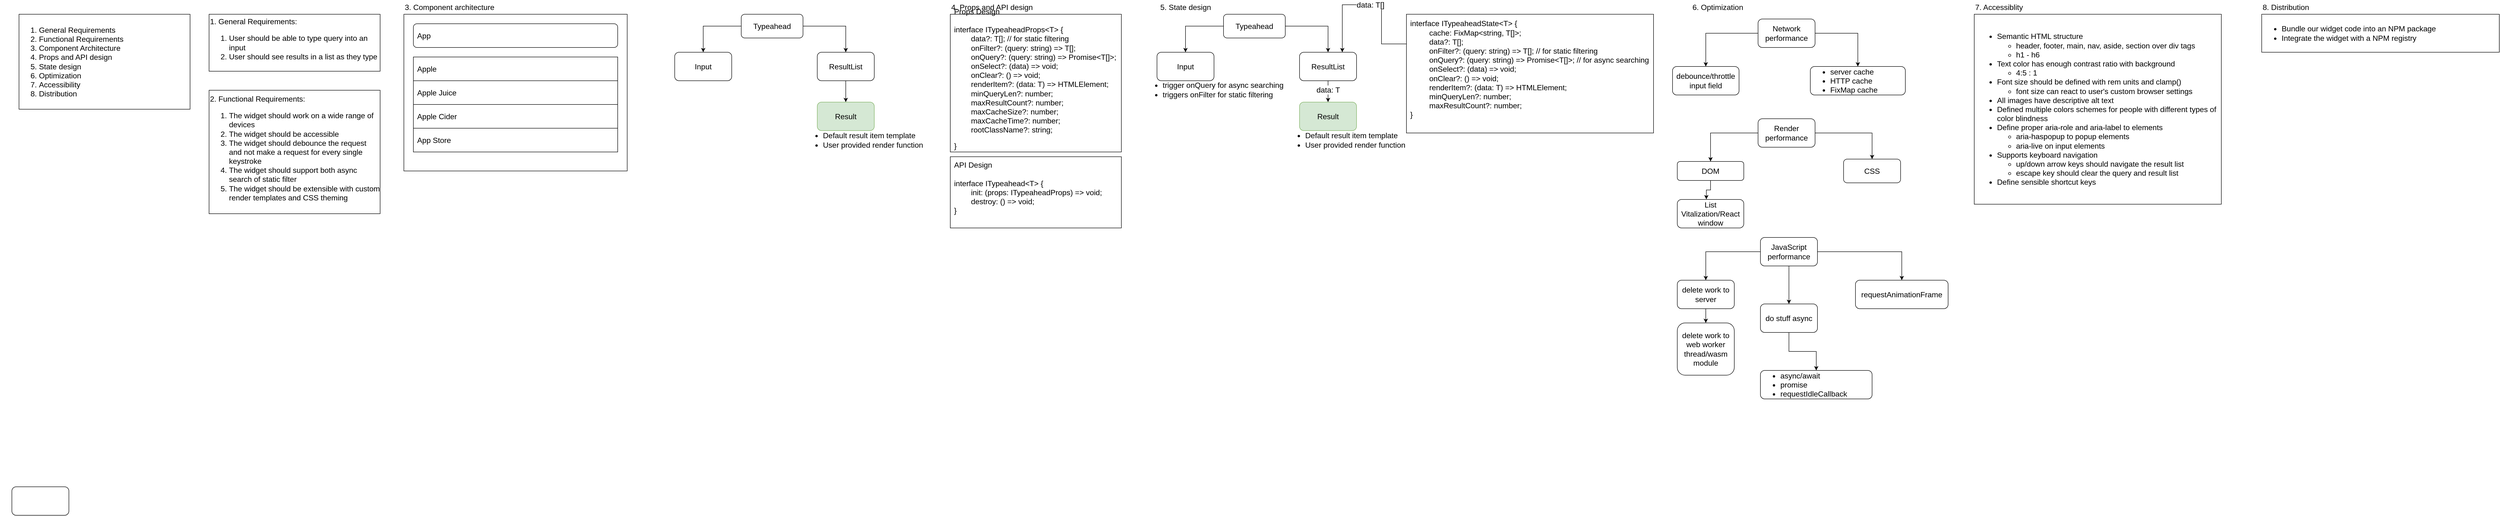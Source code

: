 <mxfile version="17.2.5" type="device"><diagram id="UNxkcg-eiFAhitbka780" name="Page-1"><mxGraphModel dx="1527" dy="1935" grid="1" gridSize="10" guides="1" tooltips="1" connect="1" arrows="1" fold="1" page="1" pageScale="1" pageWidth="850" pageHeight="1100" math="0" shadow="0"><root><mxCell id="0"/><mxCell id="1" parent="0"/><mxCell id="KUyl2at8376rGqMBMSnd-2" value="&lt;ol style=&quot;font-size: 16px&quot;&gt;&lt;li&gt;General Requirements&lt;/li&gt;&lt;li&gt;Functional Requirements&lt;/li&gt;&lt;li&gt;Component Architecture&lt;/li&gt;&lt;li&gt;Props and API design&lt;/li&gt;&lt;li&gt;State design&lt;/li&gt;&lt;li&gt;Optimization&lt;/li&gt;&lt;li&gt;Accessibility&lt;/li&gt;&lt;li&gt;Distribution&lt;/li&gt;&lt;/ol&gt;" style="rounded=0;whiteSpace=wrap;html=1;align=left;" vertex="1" parent="1"><mxGeometry x="40" y="-1040" width="360" height="200" as="geometry"/></mxCell><mxCell id="KUyl2at8376rGqMBMSnd-3" value="&lt;div style=&quot;font-size: 16px&quot;&gt;&lt;font style=&quot;font-size: 16px&quot;&gt;1. General Requirements:&lt;/font&gt;&lt;/div&gt;&lt;div style=&quot;font-size: 16px&quot;&gt;&lt;ol&gt;&lt;li&gt;&lt;span&gt;User should be able to type query into an input&lt;/span&gt;&lt;/li&gt;&lt;li&gt;&lt;span&gt;User should see results in a list as they type&lt;/span&gt;&lt;/li&gt;&lt;/ol&gt;&lt;/div&gt;" style="rounded=0;whiteSpace=wrap;html=1;align=left;" vertex="1" parent="1"><mxGeometry x="440" y="-1040" width="360" height="120" as="geometry"/></mxCell><mxCell id="KUyl2at8376rGqMBMSnd-4" value="&lt;div style=&quot;font-size: 16px&quot;&gt;&lt;font style=&quot;font-size: 16px&quot;&gt;2. Functional Requirements:&lt;/font&gt;&lt;/div&gt;&lt;div style=&quot;font-size: 16px&quot;&gt;&lt;ol&gt;&lt;li&gt;The widget should work on a wide range of devices&lt;/li&gt;&lt;li&gt;The widget should be accessible&lt;/li&gt;&lt;li&gt;The widget should debounce the request and not make a request for every single keystroke&lt;/li&gt;&lt;li&gt;The widget should support both async search of static filter&lt;/li&gt;&lt;li&gt;The widget should be extensible with custom render templates and CSS theming&lt;/li&gt;&lt;/ol&gt;&lt;/div&gt;" style="rounded=0;whiteSpace=wrap;html=1;align=left;" vertex="1" parent="1"><mxGeometry x="440" y="-880" width="360" height="260" as="geometry"/></mxCell><mxCell id="KUyl2at8376rGqMBMSnd-6" value="" style="rounded=0;whiteSpace=wrap;html=1;fontSize=16;" vertex="1" parent="1"><mxGeometry x="850" y="-1040" width="470" height="330" as="geometry"/></mxCell><mxCell id="KUyl2at8376rGqMBMSnd-7" value="App" style="rounded=1;whiteSpace=wrap;html=1;fontSize=16;align=left;spacing=8;" vertex="1" parent="1"><mxGeometry x="870" y="-1020" width="430" height="50" as="geometry"/></mxCell><mxCell id="KUyl2at8376rGqMBMSnd-8" value="" style="rounded=0;whiteSpace=wrap;html=1;fontSize=16;" vertex="1" parent="1"><mxGeometry x="870" y="-950" width="430" height="200" as="geometry"/></mxCell><mxCell id="KUyl2at8376rGqMBMSnd-9" value="Apple" style="rounded=0;whiteSpace=wrap;html=1;fontSize=16;align=left;spacing=8;" vertex="1" parent="1"><mxGeometry x="870" y="-950" width="430" height="50" as="geometry"/></mxCell><mxCell id="KUyl2at8376rGqMBMSnd-10" value="Apple Juice" style="rounded=0;whiteSpace=wrap;html=1;fontSize=16;align=left;spacing=8;" vertex="1" parent="1"><mxGeometry x="870" y="-900" width="430" height="50" as="geometry"/></mxCell><mxCell id="KUyl2at8376rGqMBMSnd-11" value="Apple Cider" style="rounded=0;whiteSpace=wrap;html=1;fontSize=16;align=left;spacing=8;" vertex="1" parent="1"><mxGeometry x="870" y="-850" width="430" height="50" as="geometry"/></mxCell><mxCell id="KUyl2at8376rGqMBMSnd-12" value="App Store" style="rounded=0;whiteSpace=wrap;html=1;fontSize=16;align=left;spacing=8;" vertex="1" parent="1"><mxGeometry x="870" y="-800" width="430" height="50" as="geometry"/></mxCell><mxCell id="KUyl2at8376rGqMBMSnd-13" value="3. Component architecture" style="text;html=1;strokeColor=none;fillColor=none;align=left;verticalAlign=middle;whiteSpace=wrap;rounded=0;fontSize=16;" vertex="1" parent="1"><mxGeometry x="850" y="-1070" width="230" height="30" as="geometry"/></mxCell><mxCell id="KUyl2at8376rGqMBMSnd-20" value="" style="whiteSpace=wrap;html=1;fontSize=16;rounded=1;" vertex="1" parent="1"><mxGeometry x="25" y="-45" width="120" height="60" as="geometry"/></mxCell><mxCell id="KUyl2at8376rGqMBMSnd-27" value="&lt;div&gt;&lt;span style=&quot;font-size: 16px&quot;&gt;Props Design&lt;/span&gt;&lt;/div&gt;&lt;div&gt;&lt;span style=&quot;font-size: 16px&quot;&gt;&lt;br&gt;&lt;/span&gt;&lt;/div&gt;&lt;div&gt;&lt;span style=&quot;font-size: 16px&quot;&gt;interface ITypeaheadProps&amp;lt;T&amp;gt; {&lt;/span&gt;&lt;/div&gt;&lt;div&gt;&lt;span style=&quot;font-size: 16px&quot;&gt;&lt;span style=&quot;white-space: pre&quot;&gt;&#9;&lt;/span&gt;data?: T[]; // for static filtering&lt;br&gt;&lt;/span&gt;&lt;/div&gt;&lt;div&gt;&lt;span style=&quot;font-size: 16px&quot;&gt;&lt;span style=&quot;white-space: pre&quot;&gt;&#9;&lt;/span&gt;onFilter?: (query: string) =&amp;gt; T[];&lt;br&gt;&lt;/span&gt;&lt;/div&gt;&lt;div&gt;&lt;span style=&quot;font-size: 16px&quot;&gt;&lt;span style=&quot;white-space: pre&quot;&gt;&#9;&lt;/span&gt;onQuery?: (query: string) =&amp;gt; Promise&amp;lt;T[]&amp;gt;;&lt;br&gt;&lt;/span&gt;&lt;/div&gt;&lt;div&gt;&lt;span style=&quot;font-size: 16px&quot;&gt;&lt;span style=&quot;white-space: pre&quot;&gt;&#9;&lt;/span&gt;onSelect?: (data) =&amp;gt; void;&lt;br&gt;&lt;/span&gt;&lt;/div&gt;&lt;div&gt;&lt;span style=&quot;font-size: 16px&quot;&gt;&lt;span style=&quot;white-space: pre&quot;&gt;&#9;&lt;/span&gt;onClear?: () =&amp;gt; void;&lt;br&gt;&lt;/span&gt;&lt;/div&gt;&lt;div&gt;&lt;span style=&quot;font-size: 16px&quot;&gt;&lt;span style=&quot;white-space: pre&quot;&gt;&#9;&lt;/span&gt;renderItem?: (data: T) =&amp;gt; HTMLElement;&lt;br&gt;&lt;/span&gt;&lt;/div&gt;&lt;div&gt;&lt;span style=&quot;font-size: 16px&quot;&gt;&lt;span style=&quot;white-space: pre&quot;&gt;&#9;&lt;/span&gt;minQueryLen?: number;&lt;br&gt;&lt;/span&gt;&lt;/div&gt;&lt;div&gt;&lt;span style=&quot;font-size: 16px&quot;&gt;&lt;span style=&quot;white-space: pre&quot;&gt;&#9;&lt;/span&gt;maxResultCount?: number;&lt;br&gt;&lt;/span&gt;&lt;/div&gt;&lt;div&gt;&lt;span style=&quot;font-size: 16px&quot;&gt;&lt;span style=&quot;white-space: pre&quot;&gt;&#9;&lt;/span&gt;maxCacheSize?: number;&lt;br&gt;&lt;/span&gt;&lt;/div&gt;&lt;div&gt;&lt;span style=&quot;font-size: 16px&quot;&gt;&lt;span style=&quot;white-space: pre&quot;&gt;&#9;&lt;/span&gt;maxCacheTime?: number;&lt;br&gt;&lt;/span&gt;&lt;/div&gt;&lt;div&gt;&lt;span style=&quot;font-size: 16px&quot;&gt;&lt;span style=&quot;white-space: pre&quot;&gt;&#9;&lt;/span&gt;rootClassName?: string;&lt;br&gt;&lt;/span&gt;&lt;/div&gt;&lt;div&gt;&lt;span style=&quot;white-space: pre&quot;&gt;&#9;&lt;span style=&quot;white-space: pre&quot;&gt;&#9;&lt;/span&gt;&lt;/span&gt;&lt;br&gt;&lt;/div&gt;&lt;div&gt;&lt;span style=&quot;font-size: 16px&quot;&gt;}&lt;/span&gt;&lt;/div&gt;&lt;div&gt;&lt;span style=&quot;font-size: 16px&quot;&gt;&lt;br&gt;&lt;/span&gt;&lt;/div&gt;" style="rounded=0;whiteSpace=wrap;html=1;align=left;spacing=8;" vertex="1" parent="1"><mxGeometry x="2000" y="-1040" width="360" height="290" as="geometry"/></mxCell><mxCell id="KUyl2at8376rGqMBMSnd-28" value="4. Props and API design" style="text;html=1;strokeColor=none;fillColor=none;align=left;verticalAlign=middle;whiteSpace=wrap;rounded=0;fontSize=16;" vertex="1" parent="1"><mxGeometry x="2000" y="-1070" width="230" height="30" as="geometry"/></mxCell><mxCell id="KUyl2at8376rGqMBMSnd-29" value="&lt;div&gt;&lt;span style=&quot;font-size: 16px&quot;&gt;API Design&lt;/span&gt;&lt;/div&gt;&lt;div&gt;&lt;span style=&quot;font-size: 16px&quot;&gt;&lt;br&gt;&lt;/span&gt;&lt;/div&gt;&lt;div&gt;&lt;span style=&quot;font-size: 16px&quot;&gt;interface ITypeahead&amp;lt;T&amp;gt; {&lt;/span&gt;&lt;/div&gt;&lt;div&gt;&lt;/div&gt;&lt;span style=&quot;font-size: 16px&quot;&gt;&lt;span style=&quot;white-space: pre&quot;&gt;&lt;span style=&quot;white-space: pre&quot;&gt;&#9;&lt;/span&gt;init: (props: ITypeaheadProps) =&amp;gt; void;&#9;&lt;/span&gt;&lt;br&gt;&lt;/span&gt;&lt;div&gt;&lt;span style=&quot;font-size: 16px&quot;&gt;&lt;span style=&quot;white-space: pre&quot;&gt;&#9;&lt;/span&gt;destroy: () =&amp;gt; void;&lt;br&gt;&lt;/span&gt;&lt;/div&gt;&lt;div&gt;&lt;span style=&quot;font-size: 16px&quot;&gt;}&lt;/span&gt;&lt;/div&gt;&lt;div&gt;&lt;span style=&quot;font-size: 16px&quot;&gt;&lt;br&gt;&lt;/span&gt;&lt;/div&gt;" style="rounded=0;whiteSpace=wrap;html=1;align=left;spacing=8;" vertex="1" parent="1"><mxGeometry x="2000" y="-740" width="360" height="150" as="geometry"/></mxCell><mxCell id="KUyl2at8376rGqMBMSnd-64" value="data: T[]" style="edgeStyle=orthogonalEdgeStyle;rounded=0;orthogonalLoop=1;jettySize=auto;html=1;exitX=0;exitY=0.25;exitDx=0;exitDy=0;entryX=0.75;entryY=0;entryDx=0;entryDy=0;fontSize=16;" edge="1" parent="1" source="KUyl2at8376rGqMBMSnd-30" target="KUyl2at8376rGqMBMSnd-57"><mxGeometry relative="1" as="geometry"/></mxCell><mxCell id="KUyl2at8376rGqMBMSnd-30" value="&lt;div&gt;&lt;span style=&quot;font-size: 16px&quot;&gt;interface ITypeaheadState&amp;lt;T&amp;gt; {&lt;/span&gt;&lt;/div&gt;&lt;blockquote style=&quot;margin: 0 0 0 40px ; border: none ; padding: 0px&quot;&gt;&lt;div&gt;&lt;span style=&quot;font-size: 16px&quot;&gt;cache: FixMap&amp;lt;string, T[]&amp;gt;;&lt;/span&gt;&lt;/div&gt;&lt;div&gt;&lt;span style=&quot;font-size: 16px&quot;&gt;data?: T[];&amp;nbsp;&lt;/span&gt;&lt;/div&gt;&lt;div&gt;&lt;span style=&quot;font-size: 16px&quot;&gt;onFilter?: (query: string) =&amp;gt; T[]; // for static filtering&lt;/span&gt;&lt;/div&gt;&lt;div&gt;&lt;span style=&quot;font-size: 16px&quot;&gt;onQuery?: (query: string) =&amp;gt; Promise&amp;lt;T[]&amp;gt;; // for async searching&lt;/span&gt;&lt;/div&gt;&lt;div&gt;&lt;div&gt;&lt;span style=&quot;font-size: 16px&quot;&gt;&lt;span&gt;&#9;&lt;/span&gt;onSelect?: (data) =&amp;gt; void;&lt;br&gt;&lt;/span&gt;&lt;/div&gt;&lt;div&gt;&lt;span style=&quot;font-size: 16px&quot;&gt;&lt;span&gt;&#9;&lt;/span&gt;onClear?: () =&amp;gt; void;&lt;/span&gt;&lt;/div&gt;&lt;/div&gt;&lt;div&gt;&lt;span style=&quot;font-size: 16px&quot;&gt;renderItem?: (data: T) =&amp;gt; HTMLElement;&lt;/span&gt;&lt;/div&gt;&lt;div&gt;&lt;span style=&quot;font-size: 16px&quot;&gt;minQueryLen?: number;&lt;/span&gt;&lt;/div&gt;&lt;div&gt;&lt;span style=&quot;font-size: 16px&quot;&gt;maxResultCount?: number;&lt;/span&gt;&lt;/div&gt;&lt;/blockquote&gt;&lt;div&gt;&lt;span style=&quot;font-size: 16px&quot;&gt;}&lt;/span&gt;&lt;/div&gt;&lt;div&gt;&lt;span style=&quot;font-size: 16px&quot;&gt;&lt;br&gt;&lt;/span&gt;&lt;/div&gt;" style="rounded=0;whiteSpace=wrap;html=1;align=left;spacing=8;" vertex="1" parent="1"><mxGeometry x="2960" y="-1040" width="520" height="250" as="geometry"/></mxCell><mxCell id="KUyl2at8376rGqMBMSnd-31" value="5. State design" style="text;html=1;strokeColor=none;fillColor=none;align=left;verticalAlign=middle;whiteSpace=wrap;rounded=0;fontSize=16;" vertex="1" parent="1"><mxGeometry x="2440" y="-1070" width="230" height="30" as="geometry"/></mxCell><mxCell id="KUyl2at8376rGqMBMSnd-51" value="" style="group" vertex="1" connectable="0" parent="1"/><mxCell id="KUyl2at8376rGqMBMSnd-52" value="" style="group" vertex="1" connectable="0" parent="1"><mxGeometry x="1420" y="-1040" width="540" height="280" as="geometry"/></mxCell><mxCell id="KUyl2at8376rGqMBMSnd-14" value="Typeahead" style="rounded=1;whiteSpace=wrap;html=1;fontSize=16;" vertex="1" parent="KUyl2at8376rGqMBMSnd-52"><mxGeometry x="140" width="130" height="50" as="geometry"/></mxCell><mxCell id="KUyl2at8376rGqMBMSnd-16" value="Input" style="whiteSpace=wrap;html=1;fontSize=16;rounded=1;" vertex="1" parent="KUyl2at8376rGqMBMSnd-52"><mxGeometry y="80" width="120" height="60" as="geometry"/></mxCell><mxCell id="KUyl2at8376rGqMBMSnd-17" value="" style="edgeStyle=orthogonalEdgeStyle;rounded=0;orthogonalLoop=1;jettySize=auto;html=1;fontSize=16;" edge="1" parent="KUyl2at8376rGqMBMSnd-52" source="KUyl2at8376rGqMBMSnd-14" target="KUyl2at8376rGqMBMSnd-16"><mxGeometry relative="1" as="geometry"/></mxCell><mxCell id="KUyl2at8376rGqMBMSnd-21" value="ResultList" style="whiteSpace=wrap;html=1;fontSize=16;rounded=1;" vertex="1" parent="KUyl2at8376rGqMBMSnd-52"><mxGeometry x="300" y="80" width="120" height="60" as="geometry"/></mxCell><mxCell id="KUyl2at8376rGqMBMSnd-22" value="" style="edgeStyle=orthogonalEdgeStyle;rounded=0;orthogonalLoop=1;jettySize=auto;html=1;fontSize=16;" edge="1" parent="KUyl2at8376rGqMBMSnd-52" source="KUyl2at8376rGqMBMSnd-14" target="KUyl2at8376rGqMBMSnd-21"><mxGeometry relative="1" as="geometry"/></mxCell><mxCell id="KUyl2at8376rGqMBMSnd-23" value="Result" style="whiteSpace=wrap;html=1;fontSize=16;rounded=1;fillColor=#d5e8d4;strokeColor=#82b366;" vertex="1" parent="KUyl2at8376rGqMBMSnd-52"><mxGeometry x="300" y="185" width="120" height="60" as="geometry"/></mxCell><mxCell id="KUyl2at8376rGqMBMSnd-24" value="" style="edgeStyle=orthogonalEdgeStyle;rounded=0;orthogonalLoop=1;jettySize=auto;html=1;fontSize=16;" edge="1" parent="KUyl2at8376rGqMBMSnd-52" source="KUyl2at8376rGqMBMSnd-21" target="KUyl2at8376rGqMBMSnd-23"><mxGeometry relative="1" as="geometry"/></mxCell><mxCell id="KUyl2at8376rGqMBMSnd-25" value="&lt;ul&gt;&lt;li&gt;Default result item template&lt;/li&gt;&lt;li&gt;User provided render function&lt;br&gt;&lt;/li&gt;&lt;/ul&gt;" style="text;html=1;strokeColor=none;fillColor=none;align=left;verticalAlign=middle;whiteSpace=wrap;rounded=0;fontSize=16;" vertex="1" parent="KUyl2at8376rGqMBMSnd-52"><mxGeometry x="270" y="250" width="270" height="30" as="geometry"/></mxCell><mxCell id="KUyl2at8376rGqMBMSnd-53" value="" style="group" vertex="1" connectable="0" parent="1"><mxGeometry x="2435" y="-1040" width="540" height="280" as="geometry"/></mxCell><mxCell id="KUyl2at8376rGqMBMSnd-54" value="Typeahead" style="rounded=1;whiteSpace=wrap;html=1;fontSize=16;" vertex="1" parent="KUyl2at8376rGqMBMSnd-53"><mxGeometry x="140" width="130" height="50" as="geometry"/></mxCell><mxCell id="KUyl2at8376rGqMBMSnd-55" value="Input" style="whiteSpace=wrap;html=1;fontSize=16;rounded=1;" vertex="1" parent="KUyl2at8376rGqMBMSnd-53"><mxGeometry y="80" width="120" height="60" as="geometry"/></mxCell><mxCell id="KUyl2at8376rGqMBMSnd-56" value="" style="edgeStyle=orthogonalEdgeStyle;rounded=0;orthogonalLoop=1;jettySize=auto;html=1;fontSize=16;" edge="1" parent="KUyl2at8376rGqMBMSnd-53" source="KUyl2at8376rGqMBMSnd-54" target="KUyl2at8376rGqMBMSnd-55"><mxGeometry relative="1" as="geometry"/></mxCell><mxCell id="KUyl2at8376rGqMBMSnd-57" value="ResultList" style="whiteSpace=wrap;html=1;fontSize=16;rounded=1;" vertex="1" parent="KUyl2at8376rGqMBMSnd-53"><mxGeometry x="300" y="80" width="120" height="60" as="geometry"/></mxCell><mxCell id="KUyl2at8376rGqMBMSnd-58" value="" style="edgeStyle=orthogonalEdgeStyle;rounded=0;orthogonalLoop=1;jettySize=auto;html=1;fontSize=16;" edge="1" parent="KUyl2at8376rGqMBMSnd-53" source="KUyl2at8376rGqMBMSnd-54" target="KUyl2at8376rGqMBMSnd-57"><mxGeometry relative="1" as="geometry"/></mxCell><mxCell id="KUyl2at8376rGqMBMSnd-59" value="Result" style="whiteSpace=wrap;html=1;fontSize=16;rounded=1;fillColor=#d5e8d4;strokeColor=#82b366;" vertex="1" parent="KUyl2at8376rGqMBMSnd-53"><mxGeometry x="300" y="185" width="120" height="60" as="geometry"/></mxCell><mxCell id="KUyl2at8376rGqMBMSnd-60" value="" style="edgeStyle=orthogonalEdgeStyle;rounded=0;orthogonalLoop=1;jettySize=auto;html=1;fontSize=16;" edge="1" parent="KUyl2at8376rGqMBMSnd-53" source="KUyl2at8376rGqMBMSnd-57" target="KUyl2at8376rGqMBMSnd-59"><mxGeometry relative="1" as="geometry"/></mxCell><mxCell id="KUyl2at8376rGqMBMSnd-65" value="data: T" style="edgeLabel;html=1;align=center;verticalAlign=middle;resizable=0;points=[];fontSize=16;" vertex="1" connectable="0" parent="KUyl2at8376rGqMBMSnd-60"><mxGeometry x="-0.178" relative="1" as="geometry"><mxPoint as="offset"/></mxGeometry></mxCell><mxCell id="KUyl2at8376rGqMBMSnd-61" value="&lt;ul&gt;&lt;li&gt;Default result item template&lt;/li&gt;&lt;li&gt;User provided render function&lt;br&gt;&lt;/li&gt;&lt;/ul&gt;" style="text;html=1;strokeColor=none;fillColor=none;align=left;verticalAlign=middle;whiteSpace=wrap;rounded=0;fontSize=16;" vertex="1" parent="KUyl2at8376rGqMBMSnd-53"><mxGeometry x="270" y="250" width="270" height="30" as="geometry"/></mxCell><mxCell id="KUyl2at8376rGqMBMSnd-66" value="&lt;ul&gt;&lt;li&gt;trigger onQuery for async searching&lt;/li&gt;&lt;li&gt;triggers onFilter for static filtering&lt;/li&gt;&lt;/ul&gt;" style="text;html=1;strokeColor=none;fillColor=none;align=left;verticalAlign=middle;whiteSpace=wrap;rounded=0;fontSize=16;" vertex="1" parent="KUyl2at8376rGqMBMSnd-53"><mxGeometry x="-30" y="144" width="330" height="30" as="geometry"/></mxCell><mxCell id="KUyl2at8376rGqMBMSnd-78" value="6. Optimization" style="text;html=1;strokeColor=none;fillColor=none;align=left;verticalAlign=middle;whiteSpace=wrap;rounded=0;fontSize=16;" vertex="1" parent="1"><mxGeometry x="3560" y="-1070" width="230" height="30" as="geometry"/></mxCell><mxCell id="KUyl2at8376rGqMBMSnd-81" value="" style="edgeStyle=orthogonalEdgeStyle;rounded=0;orthogonalLoop=1;jettySize=auto;html=1;fontSize=16;" edge="1" parent="1" source="KUyl2at8376rGqMBMSnd-79" target="KUyl2at8376rGqMBMSnd-80"><mxGeometry relative="1" as="geometry"/></mxCell><mxCell id="KUyl2at8376rGqMBMSnd-85" style="edgeStyle=orthogonalEdgeStyle;rounded=0;orthogonalLoop=1;jettySize=auto;html=1;exitX=1;exitY=0.5;exitDx=0;exitDy=0;fontSize=16;" edge="1" parent="1" source="KUyl2at8376rGqMBMSnd-79" target="KUyl2at8376rGqMBMSnd-82"><mxGeometry relative="1" as="geometry"/></mxCell><mxCell id="KUyl2at8376rGqMBMSnd-79" value="Network performance" style="rounded=1;whiteSpace=wrap;html=1;fontSize=16;" vertex="1" parent="1"><mxGeometry x="3700" y="-1030" width="120" height="60" as="geometry"/></mxCell><mxCell id="KUyl2at8376rGqMBMSnd-80" value="debounce/throttle input field" style="whiteSpace=wrap;html=1;fontSize=16;rounded=1;" vertex="1" parent="1"><mxGeometry x="3520" y="-930" width="140" height="60" as="geometry"/></mxCell><mxCell id="KUyl2at8376rGqMBMSnd-82" value="&lt;ul&gt;&lt;li&gt;server cache&lt;/li&gt;&lt;li&gt;HTTP cache&lt;/li&gt;&lt;li&gt;FixMap cache&lt;/li&gt;&lt;/ul&gt;" style="whiteSpace=wrap;html=1;fontSize=16;rounded=1;align=left;" vertex="1" parent="1"><mxGeometry x="3810" y="-930" width="200" height="60" as="geometry"/></mxCell><mxCell id="KUyl2at8376rGqMBMSnd-98" style="edgeStyle=orthogonalEdgeStyle;rounded=0;orthogonalLoop=1;jettySize=auto;html=1;exitX=0;exitY=0.5;exitDx=0;exitDy=0;entryX=0.5;entryY=0;entryDx=0;entryDy=0;fontSize=16;" edge="1" parent="1" source="KUyl2at8376rGqMBMSnd-86" target="KUyl2at8376rGqMBMSnd-91"><mxGeometry relative="1" as="geometry"/></mxCell><mxCell id="KUyl2at8376rGqMBMSnd-99" style="edgeStyle=orthogonalEdgeStyle;rounded=0;orthogonalLoop=1;jettySize=auto;html=1;exitX=1;exitY=0.5;exitDx=0;exitDy=0;fontSize=16;" edge="1" parent="1" source="KUyl2at8376rGqMBMSnd-86" target="KUyl2at8376rGqMBMSnd-94"><mxGeometry relative="1" as="geometry"/></mxCell><mxCell id="KUyl2at8376rGqMBMSnd-86" value="Render performance" style="rounded=1;whiteSpace=wrap;html=1;fontSize=16;" vertex="1" parent="1"><mxGeometry x="3700" y="-820" width="120" height="60" as="geometry"/></mxCell><mxCell id="KUyl2at8376rGqMBMSnd-89" value="List Vitalization/React window" style="whiteSpace=wrap;html=1;fontSize=16;rounded=1;" vertex="1" parent="1"><mxGeometry x="3530" y="-650" width="140" height="60" as="geometry"/></mxCell><mxCell id="KUyl2at8376rGqMBMSnd-92" style="edgeStyle=orthogonalEdgeStyle;rounded=0;orthogonalLoop=1;jettySize=auto;html=1;exitX=0.5;exitY=1;exitDx=0;exitDy=0;entryX=0.437;entryY=-0.005;entryDx=0;entryDy=0;entryPerimeter=0;fontSize=16;" edge="1" parent="1" source="KUyl2at8376rGqMBMSnd-91" target="KUyl2at8376rGqMBMSnd-89"><mxGeometry relative="1" as="geometry"/></mxCell><mxCell id="KUyl2at8376rGqMBMSnd-91" value="DOM" style="whiteSpace=wrap;html=1;fontSize=16;rounded=1;" vertex="1" parent="1"><mxGeometry x="3530" y="-730" width="140" height="40" as="geometry"/></mxCell><mxCell id="KUyl2at8376rGqMBMSnd-94" value="CSS" style="whiteSpace=wrap;html=1;fontSize=16;rounded=1;" vertex="1" parent="1"><mxGeometry x="3880" y="-735" width="120" height="50" as="geometry"/></mxCell><mxCell id="KUyl2at8376rGqMBMSnd-102" value="" style="edgeStyle=orthogonalEdgeStyle;rounded=0;orthogonalLoop=1;jettySize=auto;html=1;fontSize=16;" edge="1" parent="1" source="KUyl2at8376rGqMBMSnd-100" target="KUyl2at8376rGqMBMSnd-101"><mxGeometry relative="1" as="geometry"/></mxCell><mxCell id="KUyl2at8376rGqMBMSnd-106" value="" style="edgeStyle=orthogonalEdgeStyle;rounded=0;orthogonalLoop=1;jettySize=auto;html=1;fontSize=16;" edge="1" parent="1" source="KUyl2at8376rGqMBMSnd-100" target="KUyl2at8376rGqMBMSnd-105"><mxGeometry relative="1" as="geometry"/></mxCell><mxCell id="KUyl2at8376rGqMBMSnd-108" value="" style="edgeStyle=orthogonalEdgeStyle;rounded=0;orthogonalLoop=1;jettySize=auto;html=1;fontSize=16;" edge="1" parent="1" source="KUyl2at8376rGqMBMSnd-100" target="KUyl2at8376rGqMBMSnd-107"><mxGeometry relative="1" as="geometry"/></mxCell><mxCell id="KUyl2at8376rGqMBMSnd-100" value="JavaScript performance" style="rounded=1;whiteSpace=wrap;html=1;fontSize=16;" vertex="1" parent="1"><mxGeometry x="3705" y="-570" width="120" height="60" as="geometry"/></mxCell><mxCell id="KUyl2at8376rGqMBMSnd-104" value="" style="edgeStyle=orthogonalEdgeStyle;rounded=0;orthogonalLoop=1;jettySize=auto;html=1;fontSize=16;" edge="1" parent="1" source="KUyl2at8376rGqMBMSnd-101" target="KUyl2at8376rGqMBMSnd-103"><mxGeometry relative="1" as="geometry"/></mxCell><mxCell id="KUyl2at8376rGqMBMSnd-101" value="delete work to server" style="whiteSpace=wrap;html=1;fontSize=16;rounded=1;" vertex="1" parent="1"><mxGeometry x="3530" y="-480" width="120" height="60" as="geometry"/></mxCell><mxCell id="KUyl2at8376rGqMBMSnd-103" value="delete work to web worker thread/wasm module" style="whiteSpace=wrap;html=1;fontSize=16;rounded=1;" vertex="1" parent="1"><mxGeometry x="3530" y="-390" width="120" height="110" as="geometry"/></mxCell><mxCell id="KUyl2at8376rGqMBMSnd-105" value="requestAnimationFrame" style="whiteSpace=wrap;html=1;fontSize=16;rounded=1;" vertex="1" parent="1"><mxGeometry x="3905" y="-480" width="195" height="60" as="geometry"/></mxCell><mxCell id="KUyl2at8376rGqMBMSnd-110" value="" style="edgeStyle=orthogonalEdgeStyle;rounded=0;orthogonalLoop=1;jettySize=auto;html=1;fontSize=16;" edge="1" parent="1" source="KUyl2at8376rGqMBMSnd-107" target="KUyl2at8376rGqMBMSnd-109"><mxGeometry relative="1" as="geometry"/></mxCell><mxCell id="KUyl2at8376rGqMBMSnd-107" value="do stuff async" style="whiteSpace=wrap;html=1;fontSize=16;rounded=1;" vertex="1" parent="1"><mxGeometry x="3705" y="-430" width="120" height="60" as="geometry"/></mxCell><mxCell id="KUyl2at8376rGqMBMSnd-109" value="&lt;ul&gt;&lt;li&gt;async/await&lt;/li&gt;&lt;li&gt;promise&lt;/li&gt;&lt;li&gt;requestIdleCallback&lt;/li&gt;&lt;/ul&gt;" style="whiteSpace=wrap;html=1;fontSize=16;rounded=1;align=left;" vertex="1" parent="1"><mxGeometry x="3705" y="-290" width="235" height="60" as="geometry"/></mxCell><mxCell id="KUyl2at8376rGqMBMSnd-111" value="&lt;ul&gt;&lt;li&gt;&lt;span&gt;Semantic HTML structure&lt;/span&gt;&lt;/li&gt;&lt;ul&gt;&lt;li&gt;header, footer, main, nav, aside, section over div tags&lt;/li&gt;&lt;li&gt;h1 - h6&lt;/li&gt;&lt;/ul&gt;&lt;li&gt;Text color has enough contrast ratio with background&lt;/li&gt;&lt;ul&gt;&lt;li&gt;4:5 : 1&lt;/li&gt;&lt;/ul&gt;&lt;li&gt;Font size should be defined with rem units and clamp()&lt;/li&gt;&lt;ul&gt;&lt;li&gt;font size can react to user's custom browser settings&lt;/li&gt;&lt;/ul&gt;&lt;li&gt;All images have descriptive alt text&lt;/li&gt;&lt;li&gt;Defined multiple colors schemes for people with different types of color blindness&lt;/li&gt;&lt;li&gt;Define proper aria-role and aria-label to elements&lt;/li&gt;&lt;ul&gt;&lt;li&gt;aria-haspopup to popup elements&lt;/li&gt;&lt;li&gt;aria-live on input elements&lt;/li&gt;&lt;/ul&gt;&lt;li&gt;Supports keyboard navigation&lt;/li&gt;&lt;ul&gt;&lt;li&gt;up/down arrow keys should navigate the result list&lt;/li&gt;&lt;li&gt;escape key should clear the query and result list&lt;/li&gt;&lt;/ul&gt;&lt;li&gt;Define sensible shortcut keys&lt;/li&gt;&lt;/ul&gt;" style="rounded=0;whiteSpace=wrap;html=1;fontSize=16;align=left;spacing=8;" vertex="1" parent="1"><mxGeometry x="4155" y="-1040" width="520" height="400" as="geometry"/></mxCell><mxCell id="KUyl2at8376rGqMBMSnd-112" value="7. Accessiblity" style="text;html=1;strokeColor=none;fillColor=none;align=left;verticalAlign=middle;whiteSpace=wrap;rounded=0;fontSize=16;" vertex="1" parent="1"><mxGeometry x="4155" y="-1070" width="230" height="30" as="geometry"/></mxCell><mxCell id="KUyl2at8376rGqMBMSnd-113" value="8. Distribution" style="text;html=1;strokeColor=none;fillColor=none;align=left;verticalAlign=middle;whiteSpace=wrap;rounded=0;fontSize=16;" vertex="1" parent="1"><mxGeometry x="4760" y="-1070" width="230" height="30" as="geometry"/></mxCell><mxCell id="KUyl2at8376rGqMBMSnd-114" value="&lt;ul&gt;&lt;li&gt;Bundle our widget code into an NPM package&lt;/li&gt;&lt;li&gt;Integrate the widget with a NPM registry&lt;/li&gt;&lt;/ul&gt;" style="rounded=0;whiteSpace=wrap;html=1;fontSize=16;align=left;" vertex="1" parent="1"><mxGeometry x="4760" y="-1040" width="500" height="80" as="geometry"/></mxCell></root></mxGraphModel></diagram></mxfile>